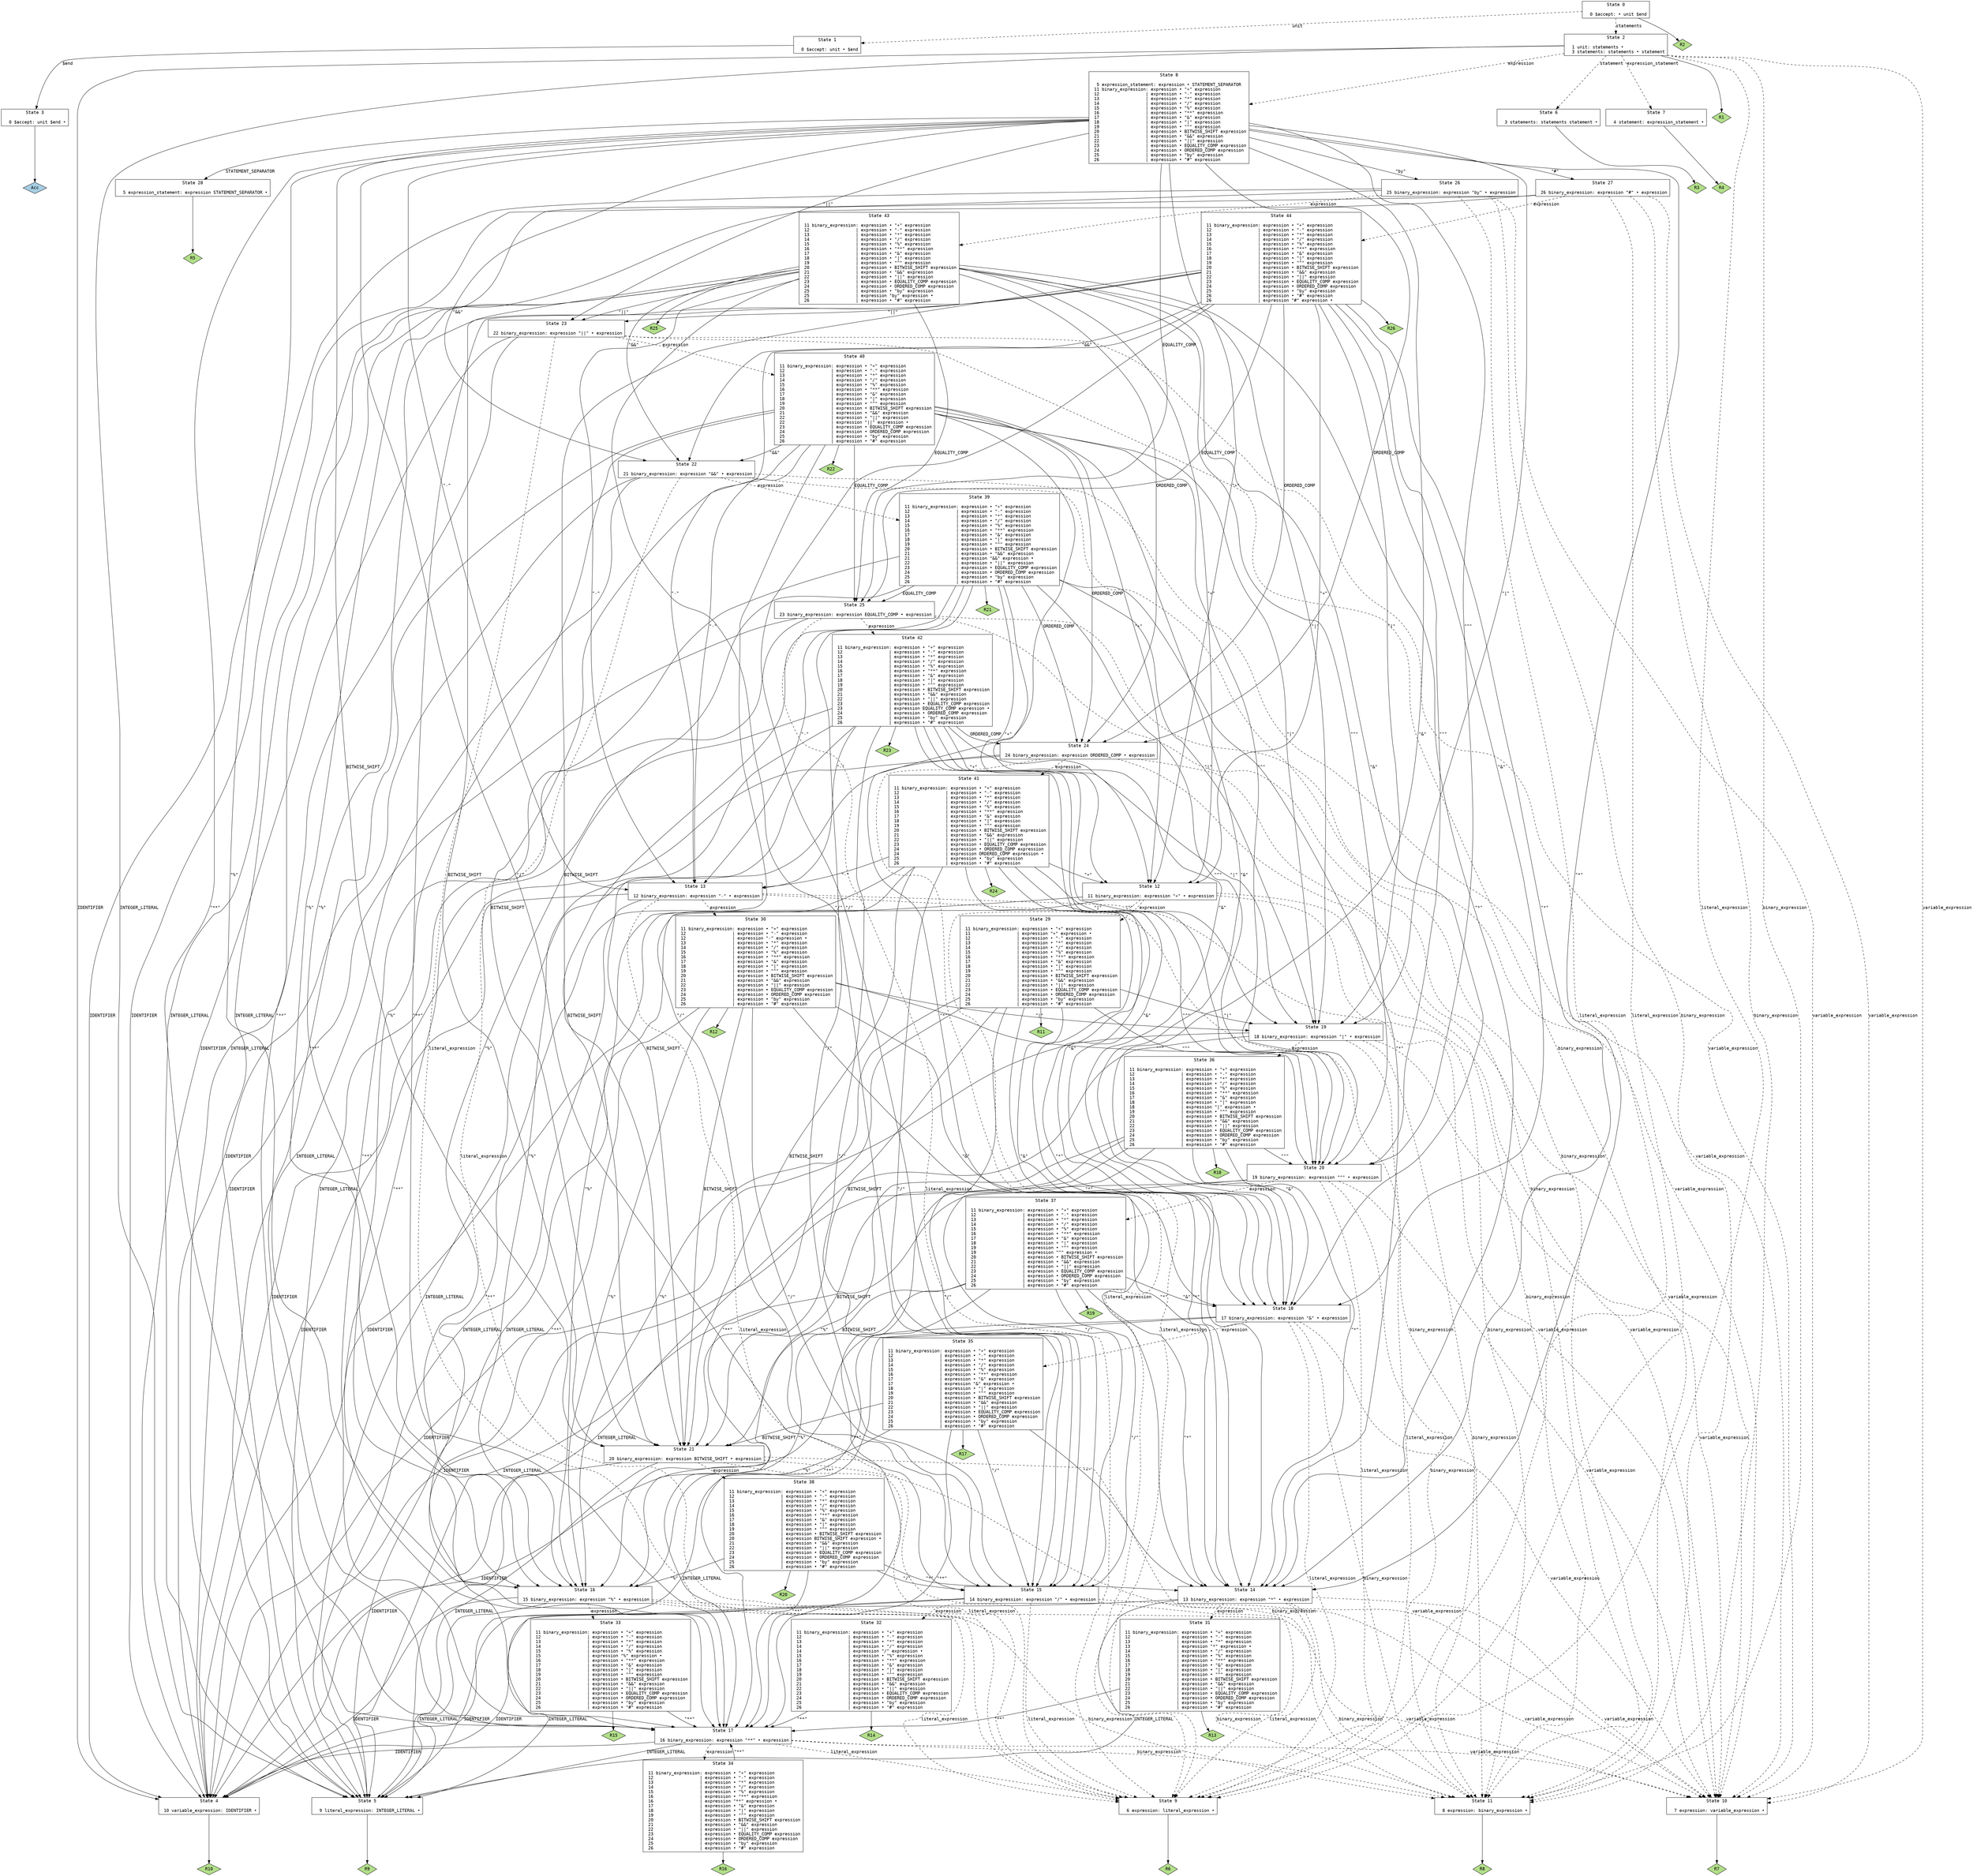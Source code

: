 // Generated by GNU Bison 3.8.1.
// Report bugs to <bug-bison@gnu.org>.
// Home page: <https://www.gnu.org/software/bison/>.

digraph "parser.yy"
{
  node [fontname = courier, shape = box, colorscheme = paired6]
  edge [fontname = courier]

  0 [label="State 0\n\l  0 $accept: • unit $end\l"]
  0 -> 1 [style=dashed label="unit"]
  0 -> 2 [style=dashed label="statements"]
  0 -> "0R2" [style=solid]
 "0R2" [label="R2", fillcolor=3, shape=diamond, style=filled]
  1 [label="State 1\n\l  0 $accept: unit • $end\l"]
  1 -> 3 [style=solid label="$end"]
  2 [label="State 2\n\l  1 unit: statements •\l  3 statements: statements • statement\l"]
  2 -> 4 [style=solid label="IDENTIFIER"]
  2 -> 5 [style=solid label="INTEGER_LITERAL"]
  2 -> 6 [style=dashed label="statement"]
  2 -> 7 [style=dashed label="expression_statement"]
  2 -> 8 [style=dashed label="expression"]
  2 -> 9 [style=dashed label="literal_expression"]
  2 -> 10 [style=dashed label="variable_expression"]
  2 -> 11 [style=dashed label="binary_expression"]
  2 -> "2R1" [style=solid]
 "2R1" [label="R1", fillcolor=3, shape=diamond, style=filled]
  3 [label="State 3\n\l  0 $accept: unit $end •\l"]
  3 -> "3R0" [style=solid]
 "3R0" [label="Acc", fillcolor=1, shape=diamond, style=filled]
  4 [label="State 4\n\l 10 variable_expression: IDENTIFIER •\l"]
  4 -> "4R10" [style=solid]
 "4R10" [label="R10", fillcolor=3, shape=diamond, style=filled]
  5 [label="State 5\n\l  9 literal_expression: INTEGER_LITERAL •\l"]
  5 -> "5R9" [style=solid]
 "5R9" [label="R9", fillcolor=3, shape=diamond, style=filled]
  6 [label="State 6\n\l  3 statements: statements statement •\l"]
  6 -> "6R3" [style=solid]
 "6R3" [label="R3", fillcolor=3, shape=diamond, style=filled]
  7 [label="State 7\n\l  4 statement: expression_statement •\l"]
  7 -> "7R4" [style=solid]
 "7R4" [label="R4", fillcolor=3, shape=diamond, style=filled]
  8 [label="State 8\n\l  5 expression_statement: expression • STATEMENT_SEPARATOR\l 11 binary_expression: expression • \"+\" expression\l 12                  | expression • \"-\" expression\l 13                  | expression • \"*\" expression\l 14                  | expression • \"/\" expression\l 15                  | expression • \"%\" expression\l 16                  | expression • \"**\" expression\l 17                  | expression • \"&\" expression\l 18                  | expression • \"|\" expression\l 19                  | expression • \"^\" expression\l 20                  | expression • BITWISE_SHIFT expression\l 21                  | expression • \"&&\" expression\l 22                  | expression • \"||\" expression\l 23                  | expression • EQUALITY_COMP expression\l 24                  | expression • ORDERED_COMP expression\l 25                  | expression • \"by\" expression\l 26                  | expression • \"#\" expression\l"]
  8 -> 12 [style=solid label="\"+\""]
  8 -> 13 [style=solid label="\"-\""]
  8 -> 14 [style=solid label="\"*\""]
  8 -> 15 [style=solid label="\"/\""]
  8 -> 16 [style=solid label="\"%\""]
  8 -> 17 [style=solid label="\"**\""]
  8 -> 18 [style=solid label="\"&\""]
  8 -> 19 [style=solid label="\"|\""]
  8 -> 20 [style=solid label="\"^\""]
  8 -> 21 [style=solid label="BITWISE_SHIFT"]
  8 -> 22 [style=solid label="\"&&\""]
  8 -> 23 [style=solid label="\"||\""]
  8 -> 24 [style=solid label="ORDERED_COMP"]
  8 -> 25 [style=solid label="EQUALITY_COMP"]
  8 -> 26 [style=solid label="\"by\""]
  8 -> 27 [style=solid label="\"#\""]
  8 -> 28 [style=solid label="STATEMENT_SEPARATOR"]
  9 [label="State 9\n\l  6 expression: literal_expression •\l"]
  9 -> "9R6" [style=solid]
 "9R6" [label="R6", fillcolor=3, shape=diamond, style=filled]
  10 [label="State 10\n\l  7 expression: variable_expression •\l"]
  10 -> "10R7" [style=solid]
 "10R7" [label="R7", fillcolor=3, shape=diamond, style=filled]
  11 [label="State 11\n\l  8 expression: binary_expression •\l"]
  11 -> "11R8" [style=solid]
 "11R8" [label="R8", fillcolor=3, shape=diamond, style=filled]
  12 [label="State 12\n\l 11 binary_expression: expression \"+\" • expression\l"]
  12 -> 4 [style=solid label="IDENTIFIER"]
  12 -> 5 [style=solid label="INTEGER_LITERAL"]
  12 -> 29 [style=dashed label="expression"]
  12 -> 9 [style=dashed label="literal_expression"]
  12 -> 10 [style=dashed label="variable_expression"]
  12 -> 11 [style=dashed label="binary_expression"]
  13 [label="State 13\n\l 12 binary_expression: expression \"-\" • expression\l"]
  13 -> 4 [style=solid label="IDENTIFIER"]
  13 -> 5 [style=solid label="INTEGER_LITERAL"]
  13 -> 30 [style=dashed label="expression"]
  13 -> 9 [style=dashed label="literal_expression"]
  13 -> 10 [style=dashed label="variable_expression"]
  13 -> 11 [style=dashed label="binary_expression"]
  14 [label="State 14\n\l 13 binary_expression: expression \"*\" • expression\l"]
  14 -> 4 [style=solid label="IDENTIFIER"]
  14 -> 5 [style=solid label="INTEGER_LITERAL"]
  14 -> 31 [style=dashed label="expression"]
  14 -> 9 [style=dashed label="literal_expression"]
  14 -> 10 [style=dashed label="variable_expression"]
  14 -> 11 [style=dashed label="binary_expression"]
  15 [label="State 15\n\l 14 binary_expression: expression \"/\" • expression\l"]
  15 -> 4 [style=solid label="IDENTIFIER"]
  15 -> 5 [style=solid label="INTEGER_LITERAL"]
  15 -> 32 [style=dashed label="expression"]
  15 -> 9 [style=dashed label="literal_expression"]
  15 -> 10 [style=dashed label="variable_expression"]
  15 -> 11 [style=dashed label="binary_expression"]
  16 [label="State 16\n\l 15 binary_expression: expression \"%\" • expression\l"]
  16 -> 4 [style=solid label="IDENTIFIER"]
  16 -> 5 [style=solid label="INTEGER_LITERAL"]
  16 -> 33 [style=dashed label="expression"]
  16 -> 9 [style=dashed label="literal_expression"]
  16 -> 10 [style=dashed label="variable_expression"]
  16 -> 11 [style=dashed label="binary_expression"]
  17 [label="State 17\n\l 16 binary_expression: expression \"**\" • expression\l"]
  17 -> 4 [style=solid label="IDENTIFIER"]
  17 -> 5 [style=solid label="INTEGER_LITERAL"]
  17 -> 34 [style=dashed label="expression"]
  17 -> 9 [style=dashed label="literal_expression"]
  17 -> 10 [style=dashed label="variable_expression"]
  17 -> 11 [style=dashed label="binary_expression"]
  18 [label="State 18\n\l 17 binary_expression: expression \"&\" • expression\l"]
  18 -> 4 [style=solid label="IDENTIFIER"]
  18 -> 5 [style=solid label="INTEGER_LITERAL"]
  18 -> 35 [style=dashed label="expression"]
  18 -> 9 [style=dashed label="literal_expression"]
  18 -> 10 [style=dashed label="variable_expression"]
  18 -> 11 [style=dashed label="binary_expression"]
  19 [label="State 19\n\l 18 binary_expression: expression \"|\" • expression\l"]
  19 -> 4 [style=solid label="IDENTIFIER"]
  19 -> 5 [style=solid label="INTEGER_LITERAL"]
  19 -> 36 [style=dashed label="expression"]
  19 -> 9 [style=dashed label="literal_expression"]
  19 -> 10 [style=dashed label="variable_expression"]
  19 -> 11 [style=dashed label="binary_expression"]
  20 [label="State 20\n\l 19 binary_expression: expression \"^\" • expression\l"]
  20 -> 4 [style=solid label="IDENTIFIER"]
  20 -> 5 [style=solid label="INTEGER_LITERAL"]
  20 -> 37 [style=dashed label="expression"]
  20 -> 9 [style=dashed label="literal_expression"]
  20 -> 10 [style=dashed label="variable_expression"]
  20 -> 11 [style=dashed label="binary_expression"]
  21 [label="State 21\n\l 20 binary_expression: expression BITWISE_SHIFT • expression\l"]
  21 -> 4 [style=solid label="IDENTIFIER"]
  21 -> 5 [style=solid label="INTEGER_LITERAL"]
  21 -> 38 [style=dashed label="expression"]
  21 -> 9 [style=dashed label="literal_expression"]
  21 -> 10 [style=dashed label="variable_expression"]
  21 -> 11 [style=dashed label="binary_expression"]
  22 [label="State 22\n\l 21 binary_expression: expression \"&&\" • expression\l"]
  22 -> 4 [style=solid label="IDENTIFIER"]
  22 -> 5 [style=solid label="INTEGER_LITERAL"]
  22 -> 39 [style=dashed label="expression"]
  22 -> 9 [style=dashed label="literal_expression"]
  22 -> 10 [style=dashed label="variable_expression"]
  22 -> 11 [style=dashed label="binary_expression"]
  23 [label="State 23\n\l 22 binary_expression: expression \"||\" • expression\l"]
  23 -> 4 [style=solid label="IDENTIFIER"]
  23 -> 5 [style=solid label="INTEGER_LITERAL"]
  23 -> 40 [style=dashed label="expression"]
  23 -> 9 [style=dashed label="literal_expression"]
  23 -> 10 [style=dashed label="variable_expression"]
  23 -> 11 [style=dashed label="binary_expression"]
  24 [label="State 24\n\l 24 binary_expression: expression ORDERED_COMP • expression\l"]
  24 -> 4 [style=solid label="IDENTIFIER"]
  24 -> 5 [style=solid label="INTEGER_LITERAL"]
  24 -> 41 [style=dashed label="expression"]
  24 -> 9 [style=dashed label="literal_expression"]
  24 -> 10 [style=dashed label="variable_expression"]
  24 -> 11 [style=dashed label="binary_expression"]
  25 [label="State 25\n\l 23 binary_expression: expression EQUALITY_COMP • expression\l"]
  25 -> 4 [style=solid label="IDENTIFIER"]
  25 -> 5 [style=solid label="INTEGER_LITERAL"]
  25 -> 42 [style=dashed label="expression"]
  25 -> 9 [style=dashed label="literal_expression"]
  25 -> 10 [style=dashed label="variable_expression"]
  25 -> 11 [style=dashed label="binary_expression"]
  26 [label="State 26\n\l 25 binary_expression: expression \"by\" • expression\l"]
  26 -> 4 [style=solid label="IDENTIFIER"]
  26 -> 5 [style=solid label="INTEGER_LITERAL"]
  26 -> 43 [style=dashed label="expression"]
  26 -> 9 [style=dashed label="literal_expression"]
  26 -> 10 [style=dashed label="variable_expression"]
  26 -> 11 [style=dashed label="binary_expression"]
  27 [label="State 27\n\l 26 binary_expression: expression \"#\" • expression\l"]
  27 -> 4 [style=solid label="IDENTIFIER"]
  27 -> 5 [style=solid label="INTEGER_LITERAL"]
  27 -> 44 [style=dashed label="expression"]
  27 -> 9 [style=dashed label="literal_expression"]
  27 -> 10 [style=dashed label="variable_expression"]
  27 -> 11 [style=dashed label="binary_expression"]
  28 [label="State 28\n\l  5 expression_statement: expression STATEMENT_SEPARATOR •\l"]
  28 -> "28R5" [style=solid]
 "28R5" [label="R5", fillcolor=3, shape=diamond, style=filled]
  29 [label="State 29\n\l 11 binary_expression: expression • \"+\" expression\l 11                  | expression \"+\" expression •\l 12                  | expression • \"-\" expression\l 13                  | expression • \"*\" expression\l 14                  | expression • \"/\" expression\l 15                  | expression • \"%\" expression\l 16                  | expression • \"**\" expression\l 17                  | expression • \"&\" expression\l 18                  | expression • \"|\" expression\l 19                  | expression • \"^\" expression\l 20                  | expression • BITWISE_SHIFT expression\l 21                  | expression • \"&&\" expression\l 22                  | expression • \"||\" expression\l 23                  | expression • EQUALITY_COMP expression\l 24                  | expression • ORDERED_COMP expression\l 25                  | expression • \"by\" expression\l 26                  | expression • \"#\" expression\l"]
  29 -> 14 [style=solid label="\"*\""]
  29 -> 15 [style=solid label="\"/\""]
  29 -> 16 [style=solid label="\"%\""]
  29 -> 17 [style=solid label="\"**\""]
  29 -> 18 [style=solid label="\"&\""]
  29 -> 19 [style=solid label="\"|\""]
  29 -> 20 [style=solid label="\"^\""]
  29 -> 21 [style=solid label="BITWISE_SHIFT"]
  29 -> "29R11" [style=solid]
 "29R11" [label="R11", fillcolor=3, shape=diamond, style=filled]
  30 [label="State 30\n\l 11 binary_expression: expression • \"+\" expression\l 12                  | expression • \"-\" expression\l 12                  | expression \"-\" expression •\l 13                  | expression • \"*\" expression\l 14                  | expression • \"/\" expression\l 15                  | expression • \"%\" expression\l 16                  | expression • \"**\" expression\l 17                  | expression • \"&\" expression\l 18                  | expression • \"|\" expression\l 19                  | expression • \"^\" expression\l 20                  | expression • BITWISE_SHIFT expression\l 21                  | expression • \"&&\" expression\l 22                  | expression • \"||\" expression\l 23                  | expression • EQUALITY_COMP expression\l 24                  | expression • ORDERED_COMP expression\l 25                  | expression • \"by\" expression\l 26                  | expression • \"#\" expression\l"]
  30 -> 14 [style=solid label="\"*\""]
  30 -> 15 [style=solid label="\"/\""]
  30 -> 16 [style=solid label="\"%\""]
  30 -> 17 [style=solid label="\"**\""]
  30 -> 18 [style=solid label="\"&\""]
  30 -> 19 [style=solid label="\"|\""]
  30 -> 20 [style=solid label="\"^\""]
  30 -> 21 [style=solid label="BITWISE_SHIFT"]
  30 -> "30R12" [style=solid]
 "30R12" [label="R12", fillcolor=3, shape=diamond, style=filled]
  31 [label="State 31\n\l 11 binary_expression: expression • \"+\" expression\l 12                  | expression • \"-\" expression\l 13                  | expression • \"*\" expression\l 13                  | expression \"*\" expression •\l 14                  | expression • \"/\" expression\l 15                  | expression • \"%\" expression\l 16                  | expression • \"**\" expression\l 17                  | expression • \"&\" expression\l 18                  | expression • \"|\" expression\l 19                  | expression • \"^\" expression\l 20                  | expression • BITWISE_SHIFT expression\l 21                  | expression • \"&&\" expression\l 22                  | expression • \"||\" expression\l 23                  | expression • EQUALITY_COMP expression\l 24                  | expression • ORDERED_COMP expression\l 25                  | expression • \"by\" expression\l 26                  | expression • \"#\" expression\l"]
  31 -> 17 [style=solid label="\"**\""]
  31 -> "31R13" [style=solid]
 "31R13" [label="R13", fillcolor=3, shape=diamond, style=filled]
  32 [label="State 32\n\l 11 binary_expression: expression • \"+\" expression\l 12                  | expression • \"-\" expression\l 13                  | expression • \"*\" expression\l 14                  | expression • \"/\" expression\l 14                  | expression \"/\" expression •\l 15                  | expression • \"%\" expression\l 16                  | expression • \"**\" expression\l 17                  | expression • \"&\" expression\l 18                  | expression • \"|\" expression\l 19                  | expression • \"^\" expression\l 20                  | expression • BITWISE_SHIFT expression\l 21                  | expression • \"&&\" expression\l 22                  | expression • \"||\" expression\l 23                  | expression • EQUALITY_COMP expression\l 24                  | expression • ORDERED_COMP expression\l 25                  | expression • \"by\" expression\l 26                  | expression • \"#\" expression\l"]
  32 -> 17 [style=solid label="\"**\""]
  32 -> "32R14" [style=solid]
 "32R14" [label="R14", fillcolor=3, shape=diamond, style=filled]
  33 [label="State 33\n\l 11 binary_expression: expression • \"+\" expression\l 12                  | expression • \"-\" expression\l 13                  | expression • \"*\" expression\l 14                  | expression • \"/\" expression\l 15                  | expression • \"%\" expression\l 15                  | expression \"%\" expression •\l 16                  | expression • \"**\" expression\l 17                  | expression • \"&\" expression\l 18                  | expression • \"|\" expression\l 19                  | expression • \"^\" expression\l 20                  | expression • BITWISE_SHIFT expression\l 21                  | expression • \"&&\" expression\l 22                  | expression • \"||\" expression\l 23                  | expression • EQUALITY_COMP expression\l 24                  | expression • ORDERED_COMP expression\l 25                  | expression • \"by\" expression\l 26                  | expression • \"#\" expression\l"]
  33 -> 17 [style=solid label="\"**\""]
  33 -> "33R15" [style=solid]
 "33R15" [label="R15", fillcolor=3, shape=diamond, style=filled]
  34 [label="State 34\n\l 11 binary_expression: expression • \"+\" expression\l 12                  | expression • \"-\" expression\l 13                  | expression • \"*\" expression\l 14                  | expression • \"/\" expression\l 15                  | expression • \"%\" expression\l 16                  | expression • \"**\" expression\l 16                  | expression \"**\" expression •\l 17                  | expression • \"&\" expression\l 18                  | expression • \"|\" expression\l 19                  | expression • \"^\" expression\l 20                  | expression • BITWISE_SHIFT expression\l 21                  | expression • \"&&\" expression\l 22                  | expression • \"||\" expression\l 23                  | expression • EQUALITY_COMP expression\l 24                  | expression • ORDERED_COMP expression\l 25                  | expression • \"by\" expression\l 26                  | expression • \"#\" expression\l"]
  34 -> 17 [style=solid label="\"**\""]
  34 -> "34R16" [style=solid]
 "34R16" [label="R16", fillcolor=3, shape=diamond, style=filled]
  35 [label="State 35\n\l 11 binary_expression: expression • \"+\" expression\l 12                  | expression • \"-\" expression\l 13                  | expression • \"*\" expression\l 14                  | expression • \"/\" expression\l 15                  | expression • \"%\" expression\l 16                  | expression • \"**\" expression\l 17                  | expression • \"&\" expression\l 17                  | expression \"&\" expression •\l 18                  | expression • \"|\" expression\l 19                  | expression • \"^\" expression\l 20                  | expression • BITWISE_SHIFT expression\l 21                  | expression • \"&&\" expression\l 22                  | expression • \"||\" expression\l 23                  | expression • EQUALITY_COMP expression\l 24                  | expression • ORDERED_COMP expression\l 25                  | expression • \"by\" expression\l 26                  | expression • \"#\" expression\l"]
  35 -> 14 [style=solid label="\"*\""]
  35 -> 15 [style=solid label="\"/\""]
  35 -> 16 [style=solid label="\"%\""]
  35 -> 17 [style=solid label="\"**\""]
  35 -> 21 [style=solid label="BITWISE_SHIFT"]
  35 -> "35R17" [style=solid]
 "35R17" [label="R17", fillcolor=3, shape=diamond, style=filled]
  36 [label="State 36\n\l 11 binary_expression: expression • \"+\" expression\l 12                  | expression • \"-\" expression\l 13                  | expression • \"*\" expression\l 14                  | expression • \"/\" expression\l 15                  | expression • \"%\" expression\l 16                  | expression • \"**\" expression\l 17                  | expression • \"&\" expression\l 18                  | expression • \"|\" expression\l 18                  | expression \"|\" expression •\l 19                  | expression • \"^\" expression\l 20                  | expression • BITWISE_SHIFT expression\l 21                  | expression • \"&&\" expression\l 22                  | expression • \"||\" expression\l 23                  | expression • EQUALITY_COMP expression\l 24                  | expression • ORDERED_COMP expression\l 25                  | expression • \"by\" expression\l 26                  | expression • \"#\" expression\l"]
  36 -> 14 [style=solid label="\"*\""]
  36 -> 15 [style=solid label="\"/\""]
  36 -> 16 [style=solid label="\"%\""]
  36 -> 17 [style=solid label="\"**\""]
  36 -> 18 [style=solid label="\"&\""]
  36 -> 20 [style=solid label="\"^\""]
  36 -> 21 [style=solid label="BITWISE_SHIFT"]
  36 -> "36R18" [style=solid]
 "36R18" [label="R18", fillcolor=3, shape=diamond, style=filled]
  37 [label="State 37\n\l 11 binary_expression: expression • \"+\" expression\l 12                  | expression • \"-\" expression\l 13                  | expression • \"*\" expression\l 14                  | expression • \"/\" expression\l 15                  | expression • \"%\" expression\l 16                  | expression • \"**\" expression\l 17                  | expression • \"&\" expression\l 18                  | expression • \"|\" expression\l 19                  | expression • \"^\" expression\l 19                  | expression \"^\" expression •\l 20                  | expression • BITWISE_SHIFT expression\l 21                  | expression • \"&&\" expression\l 22                  | expression • \"||\" expression\l 23                  | expression • EQUALITY_COMP expression\l 24                  | expression • ORDERED_COMP expression\l 25                  | expression • \"by\" expression\l 26                  | expression • \"#\" expression\l"]
  37 -> 14 [style=solid label="\"*\""]
  37 -> 15 [style=solid label="\"/\""]
  37 -> 16 [style=solid label="\"%\""]
  37 -> 17 [style=solid label="\"**\""]
  37 -> 18 [style=solid label="\"&\""]
  37 -> 21 [style=solid label="BITWISE_SHIFT"]
  37 -> "37R19" [style=solid]
 "37R19" [label="R19", fillcolor=3, shape=diamond, style=filled]
  38 [label="State 38\n\l 11 binary_expression: expression • \"+\" expression\l 12                  | expression • \"-\" expression\l 13                  | expression • \"*\" expression\l 14                  | expression • \"/\" expression\l 15                  | expression • \"%\" expression\l 16                  | expression • \"**\" expression\l 17                  | expression • \"&\" expression\l 18                  | expression • \"|\" expression\l 19                  | expression • \"^\" expression\l 20                  | expression • BITWISE_SHIFT expression\l 20                  | expression BITWISE_SHIFT expression •\l 21                  | expression • \"&&\" expression\l 22                  | expression • \"||\" expression\l 23                  | expression • EQUALITY_COMP expression\l 24                  | expression • ORDERED_COMP expression\l 25                  | expression • \"by\" expression\l 26                  | expression • \"#\" expression\l"]
  38 -> 14 [style=solid label="\"*\""]
  38 -> 15 [style=solid label="\"/\""]
  38 -> 16 [style=solid label="\"%\""]
  38 -> 17 [style=solid label="\"**\""]
  38 -> "38R20" [style=solid]
 "38R20" [label="R20", fillcolor=3, shape=diamond, style=filled]
  39 [label="State 39\n\l 11 binary_expression: expression • \"+\" expression\l 12                  | expression • \"-\" expression\l 13                  | expression • \"*\" expression\l 14                  | expression • \"/\" expression\l 15                  | expression • \"%\" expression\l 16                  | expression • \"**\" expression\l 17                  | expression • \"&\" expression\l 18                  | expression • \"|\" expression\l 19                  | expression • \"^\" expression\l 20                  | expression • BITWISE_SHIFT expression\l 21                  | expression • \"&&\" expression\l 21                  | expression \"&&\" expression •\l 22                  | expression • \"||\" expression\l 23                  | expression • EQUALITY_COMP expression\l 24                  | expression • ORDERED_COMP expression\l 25                  | expression • \"by\" expression\l 26                  | expression • \"#\" expression\l"]
  39 -> 12 [style=solid label="\"+\""]
  39 -> 13 [style=solid label="\"-\""]
  39 -> 14 [style=solid label="\"*\""]
  39 -> 15 [style=solid label="\"/\""]
  39 -> 16 [style=solid label="\"%\""]
  39 -> 17 [style=solid label="\"**\""]
  39 -> 18 [style=solid label="\"&\""]
  39 -> 19 [style=solid label="\"|\""]
  39 -> 20 [style=solid label="\"^\""]
  39 -> 21 [style=solid label="BITWISE_SHIFT"]
  39 -> 24 [style=solid label="ORDERED_COMP"]
  39 -> 25 [style=solid label="EQUALITY_COMP"]
  39 -> "39R21" [style=solid]
 "39R21" [label="R21", fillcolor=3, shape=diamond, style=filled]
  40 [label="State 40\n\l 11 binary_expression: expression • \"+\" expression\l 12                  | expression • \"-\" expression\l 13                  | expression • \"*\" expression\l 14                  | expression • \"/\" expression\l 15                  | expression • \"%\" expression\l 16                  | expression • \"**\" expression\l 17                  | expression • \"&\" expression\l 18                  | expression • \"|\" expression\l 19                  | expression • \"^\" expression\l 20                  | expression • BITWISE_SHIFT expression\l 21                  | expression • \"&&\" expression\l 22                  | expression • \"||\" expression\l 22                  | expression \"||\" expression •\l 23                  | expression • EQUALITY_COMP expression\l 24                  | expression • ORDERED_COMP expression\l 25                  | expression • \"by\" expression\l 26                  | expression • \"#\" expression\l"]
  40 -> 12 [style=solid label="\"+\""]
  40 -> 13 [style=solid label="\"-\""]
  40 -> 14 [style=solid label="\"*\""]
  40 -> 15 [style=solid label="\"/\""]
  40 -> 16 [style=solid label="\"%\""]
  40 -> 17 [style=solid label="\"**\""]
  40 -> 18 [style=solid label="\"&\""]
  40 -> 19 [style=solid label="\"|\""]
  40 -> 20 [style=solid label="\"^\""]
  40 -> 21 [style=solid label="BITWISE_SHIFT"]
  40 -> 22 [style=solid label="\"&&\""]
  40 -> 24 [style=solid label="ORDERED_COMP"]
  40 -> 25 [style=solid label="EQUALITY_COMP"]
  40 -> "40R22" [style=solid]
 "40R22" [label="R22", fillcolor=3, shape=diamond, style=filled]
  41 [label="State 41\n\l 11 binary_expression: expression • \"+\" expression\l 12                  | expression • \"-\" expression\l 13                  | expression • \"*\" expression\l 14                  | expression • \"/\" expression\l 15                  | expression • \"%\" expression\l 16                  | expression • \"**\" expression\l 17                  | expression • \"&\" expression\l 18                  | expression • \"|\" expression\l 19                  | expression • \"^\" expression\l 20                  | expression • BITWISE_SHIFT expression\l 21                  | expression • \"&&\" expression\l 22                  | expression • \"||\" expression\l 23                  | expression • EQUALITY_COMP expression\l 24                  | expression • ORDERED_COMP expression\l 24                  | expression ORDERED_COMP expression •\l 25                  | expression • \"by\" expression\l 26                  | expression • \"#\" expression\l"]
  41 -> 12 [style=solid label="\"+\""]
  41 -> 13 [style=solid label="\"-\""]
  41 -> 14 [style=solid label="\"*\""]
  41 -> 15 [style=solid label="\"/\""]
  41 -> 16 [style=solid label="\"%\""]
  41 -> 17 [style=solid label="\"**\""]
  41 -> 18 [style=solid label="\"&\""]
  41 -> 19 [style=solid label="\"|\""]
  41 -> 20 [style=solid label="\"^\""]
  41 -> 21 [style=solid label="BITWISE_SHIFT"]
  41 -> "41R24" [style=solid]
 "41R24" [label="R24", fillcolor=3, shape=diamond, style=filled]
  42 [label="State 42\n\l 11 binary_expression: expression • \"+\" expression\l 12                  | expression • \"-\" expression\l 13                  | expression • \"*\" expression\l 14                  | expression • \"/\" expression\l 15                  | expression • \"%\" expression\l 16                  | expression • \"**\" expression\l 17                  | expression • \"&\" expression\l 18                  | expression • \"|\" expression\l 19                  | expression • \"^\" expression\l 20                  | expression • BITWISE_SHIFT expression\l 21                  | expression • \"&&\" expression\l 22                  | expression • \"||\" expression\l 23                  | expression • EQUALITY_COMP expression\l 23                  | expression EQUALITY_COMP expression •\l 24                  | expression • ORDERED_COMP expression\l 25                  | expression • \"by\" expression\l 26                  | expression • \"#\" expression\l"]
  42 -> 12 [style=solid label="\"+\""]
  42 -> 13 [style=solid label="\"-\""]
  42 -> 14 [style=solid label="\"*\""]
  42 -> 15 [style=solid label="\"/\""]
  42 -> 16 [style=solid label="\"%\""]
  42 -> 17 [style=solid label="\"**\""]
  42 -> 18 [style=solid label="\"&\""]
  42 -> 19 [style=solid label="\"|\""]
  42 -> 20 [style=solid label="\"^\""]
  42 -> 21 [style=solid label="BITWISE_SHIFT"]
  42 -> 24 [style=solid label="ORDERED_COMP"]
  42 -> "42R23" [style=solid]
 "42R23" [label="R23", fillcolor=3, shape=diamond, style=filled]
  43 [label="State 43\n\l 11 binary_expression: expression • \"+\" expression\l 12                  | expression • \"-\" expression\l 13                  | expression • \"*\" expression\l 14                  | expression • \"/\" expression\l 15                  | expression • \"%\" expression\l 16                  | expression • \"**\" expression\l 17                  | expression • \"&\" expression\l 18                  | expression • \"|\" expression\l 19                  | expression • \"^\" expression\l 20                  | expression • BITWISE_SHIFT expression\l 21                  | expression • \"&&\" expression\l 22                  | expression • \"||\" expression\l 23                  | expression • EQUALITY_COMP expression\l 24                  | expression • ORDERED_COMP expression\l 25                  | expression • \"by\" expression\l 25                  | expression \"by\" expression •\l 26                  | expression • \"#\" expression\l"]
  43 -> 12 [style=solid label="\"+\""]
  43 -> 13 [style=solid label="\"-\""]
  43 -> 14 [style=solid label="\"*\""]
  43 -> 15 [style=solid label="\"/\""]
  43 -> 16 [style=solid label="\"%\""]
  43 -> 17 [style=solid label="\"**\""]
  43 -> 18 [style=solid label="\"&\""]
  43 -> 19 [style=solid label="\"|\""]
  43 -> 20 [style=solid label="\"^\""]
  43 -> 21 [style=solid label="BITWISE_SHIFT"]
  43 -> 22 [style=solid label="\"&&\""]
  43 -> 23 [style=solid label="\"||\""]
  43 -> 24 [style=solid label="ORDERED_COMP"]
  43 -> 25 [style=solid label="EQUALITY_COMP"]
  43 -> "43R25" [style=solid]
 "43R25" [label="R25", fillcolor=3, shape=diamond, style=filled]
  44 [label="State 44\n\l 11 binary_expression: expression • \"+\" expression\l 12                  | expression • \"-\" expression\l 13                  | expression • \"*\" expression\l 14                  | expression • \"/\" expression\l 15                  | expression • \"%\" expression\l 16                  | expression • \"**\" expression\l 17                  | expression • \"&\" expression\l 18                  | expression • \"|\" expression\l 19                  | expression • \"^\" expression\l 20                  | expression • BITWISE_SHIFT expression\l 21                  | expression • \"&&\" expression\l 22                  | expression • \"||\" expression\l 23                  | expression • EQUALITY_COMP expression\l 24                  | expression • ORDERED_COMP expression\l 25                  | expression • \"by\" expression\l 26                  | expression • \"#\" expression\l 26                  | expression \"#\" expression •\l"]
  44 -> 12 [style=solid label="\"+\""]
  44 -> 13 [style=solid label="\"-\""]
  44 -> 14 [style=solid label="\"*\""]
  44 -> 15 [style=solid label="\"/\""]
  44 -> 16 [style=solid label="\"%\""]
  44 -> 17 [style=solid label="\"**\""]
  44 -> 18 [style=solid label="\"&\""]
  44 -> 19 [style=solid label="\"|\""]
  44 -> 20 [style=solid label="\"^\""]
  44 -> 21 [style=solid label="BITWISE_SHIFT"]
  44 -> 22 [style=solid label="\"&&\""]
  44 -> 23 [style=solid label="\"||\""]
  44 -> 24 [style=solid label="ORDERED_COMP"]
  44 -> 25 [style=solid label="EQUALITY_COMP"]
  44 -> "44R26" [style=solid]
 "44R26" [label="R26", fillcolor=3, shape=diamond, style=filled]
}
